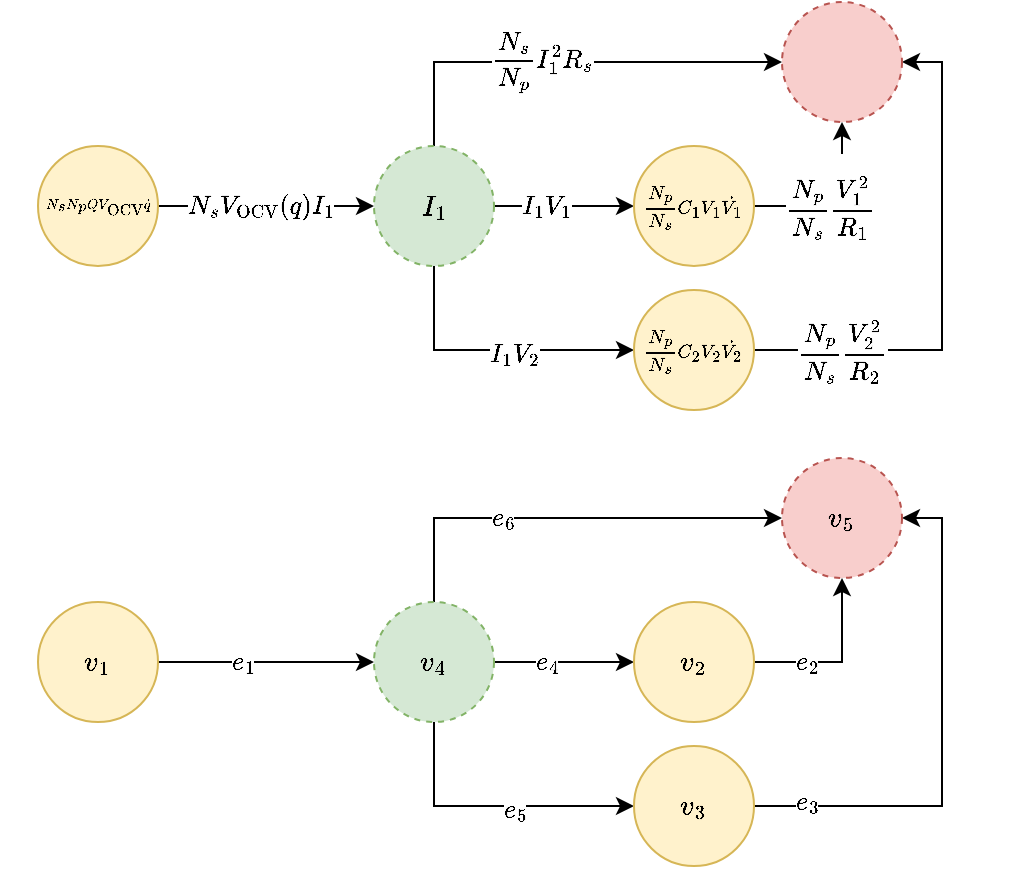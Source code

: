 <mxfile version="14.1.8" type="device"><diagram id="qkD1Uyv4oJS3TJNYdxAf" name="Page-1"><mxGraphModel dx="1038" dy="607" grid="1" gridSize="12" guides="1" tooltips="1" connect="1" arrows="1" fold="1" page="1" pageScale="1" pageWidth="850" pageHeight="1100" math="1" shadow="0"><root><mxCell id="0"/><mxCell id="1" parent="0"/><mxCell id="pF6RNVTO3l9M0UAf_P5S-3" style="edgeStyle=orthogonalEdgeStyle;rounded=0;orthogonalLoop=1;jettySize=auto;html=1;exitX=1;exitY=0.5;exitDx=0;exitDy=0;entryX=0;entryY=0.5;entryDx=0;entryDy=0;" parent="1" source="pF6RNVTO3l9M0UAf_P5S-1" target="pF6RNVTO3l9M0UAf_P5S-2" edge="1"><mxGeometry relative="1" as="geometry"/></mxCell><mxCell id="pF6RNVTO3l9M0UAf_P5S-4" value="$$N_sV_\text{OCV}(q)I_1$$" style="edgeLabel;html=1;align=center;verticalAlign=middle;resizable=0;points=[];" parent="pF6RNVTO3l9M0UAf_P5S-3" vertex="1" connectable="0"><mxGeometry x="-0.746" relative="1" as="geometry"><mxPoint x="37" as="offset"/></mxGeometry></mxCell><mxCell id="pF6RNVTO3l9M0UAf_P5S-1" value="$$N_sN_pQV_{\text{OCV}}\dot{q}$$" style="ellipse;whiteSpace=wrap;html=1;aspect=fixed;fillColor=#fff2cc;strokeColor=#d6b656;fontSize=6;" parent="1" vertex="1"><mxGeometry x="60" y="168" width="60" height="60" as="geometry"/></mxCell><mxCell id="pF6RNVTO3l9M0UAf_P5S-7" style="edgeStyle=orthogonalEdgeStyle;rounded=0;orthogonalLoop=1;jettySize=auto;html=1;exitX=1;exitY=0.5;exitDx=0;exitDy=0;entryX=0;entryY=0.5;entryDx=0;entryDy=0;" parent="1" source="pF6RNVTO3l9M0UAf_P5S-2" target="pF6RNVTO3l9M0UAf_P5S-5" edge="1"><mxGeometry relative="1" as="geometry"/></mxCell><mxCell id="pF6RNVTO3l9M0UAf_P5S-13" value="$$I_1V_1$$" style="edgeLabel;html=1;align=center;verticalAlign=middle;resizable=0;points=[];" parent="pF6RNVTO3l9M0UAf_P5S-7" vertex="1" connectable="0"><mxGeometry x="-0.262" relative="1" as="geometry"><mxPoint as="offset"/></mxGeometry></mxCell><mxCell id="pF6RNVTO3l9M0UAf_P5S-8" style="edgeStyle=orthogonalEdgeStyle;rounded=0;orthogonalLoop=1;jettySize=auto;html=1;exitX=0.5;exitY=1;exitDx=0;exitDy=0;entryX=0;entryY=0.5;entryDx=0;entryDy=0;" parent="1" source="pF6RNVTO3l9M0UAf_P5S-2" target="pF6RNVTO3l9M0UAf_P5S-6" edge="1"><mxGeometry relative="1" as="geometry"/></mxCell><mxCell id="pF6RNVTO3l9M0UAf_P5S-14" value="$$I_1V_2$$" style="edgeLabel;html=1;align=center;verticalAlign=middle;resizable=0;points=[];" parent="pF6RNVTO3l9M0UAf_P5S-8" vertex="1" connectable="0"><mxGeometry x="0.155" y="-2" relative="1" as="geometry"><mxPoint as="offset"/></mxGeometry></mxCell><mxCell id="pF6RNVTO3l9M0UAf_P5S-11" style="edgeStyle=orthogonalEdgeStyle;rounded=0;orthogonalLoop=1;jettySize=auto;html=1;exitX=0.5;exitY=0;exitDx=0;exitDy=0;entryX=0;entryY=0.5;entryDx=0;entryDy=0;" parent="1" source="pF6RNVTO3l9M0UAf_P5S-2" target="pF6RNVTO3l9M0UAf_P5S-10" edge="1"><mxGeometry relative="1" as="geometry"/></mxCell><mxCell id="pF6RNVTO3l9M0UAf_P5S-12" value="$$\frac{N_s}{N_p}I_1^2R_s$$" style="edgeLabel;html=1;align=center;verticalAlign=middle;resizable=0;points=[];" parent="pF6RNVTO3l9M0UAf_P5S-11" vertex="1" connectable="0"><mxGeometry x="-0.439" y="-15" relative="1" as="geometry"><mxPoint x="35" y="-15" as="offset"/></mxGeometry></mxCell><mxCell id="pF6RNVTO3l9M0UAf_P5S-2" value="$$I_1$$" style="ellipse;whiteSpace=wrap;html=1;aspect=fixed;fillColor=#d5e8d4;strokeColor=#82b366;dashed=1;" parent="1" vertex="1"><mxGeometry x="228" y="168" width="60" height="60" as="geometry"/></mxCell><mxCell id="pF6RNVTO3l9M0UAf_P5S-15" style="edgeStyle=orthogonalEdgeStyle;rounded=0;orthogonalLoop=1;jettySize=auto;html=1;exitX=1;exitY=0.5;exitDx=0;exitDy=0;entryX=0.5;entryY=1;entryDx=0;entryDy=0;" parent="1" source="pF6RNVTO3l9M0UAf_P5S-5" target="pF6RNVTO3l9M0UAf_P5S-10" edge="1"><mxGeometry relative="1" as="geometry"/></mxCell><mxCell id="pF6RNVTO3l9M0UAf_P5S-16" value="$$\frac{N_p}{N_s}\frac{V_1^2}{R_1}$$" style="edgeLabel;html=1;align=center;verticalAlign=middle;resizable=0;points=[];" parent="pF6RNVTO3l9M0UAf_P5S-15" vertex="1" connectable="0"><mxGeometry x="-0.147" y="1" relative="1" as="geometry"><mxPoint x="1" y="1" as="offset"/></mxGeometry></mxCell><mxCell id="pF6RNVTO3l9M0UAf_P5S-5" value="$$\frac{N_p}{N_s}C_1V_1\dot{V_1}$$" style="ellipse;whiteSpace=wrap;html=1;aspect=fixed;fillColor=#fff2cc;strokeColor=#d6b656;fontSize=8;" parent="1" vertex="1"><mxGeometry x="358" y="168" width="60" height="60" as="geometry"/></mxCell><mxCell id="pF6RNVTO3l9M0UAf_P5S-17" style="edgeStyle=orthogonalEdgeStyle;rounded=0;orthogonalLoop=1;jettySize=auto;html=1;exitX=1;exitY=0.5;exitDx=0;exitDy=0;entryX=1;entryY=0.5;entryDx=0;entryDy=0;" parent="1" source="pF6RNVTO3l9M0UAf_P5S-6" target="pF6RNVTO3l9M0UAf_P5S-10" edge="1"><mxGeometry relative="1" as="geometry"/></mxCell><mxCell id="pF6RNVTO3l9M0UAf_P5S-18" value="$$\frac{N_p}{N_s}\frac{V_2^2}{R_2}$$" style="edgeLabel;html=1;align=center;verticalAlign=middle;resizable=0;points=[];" parent="pF6RNVTO3l9M0UAf_P5S-17" vertex="1" connectable="0"><mxGeometry x="-0.8" y="2" relative="1" as="geometry"><mxPoint x="18" y="2" as="offset"/></mxGeometry></mxCell><mxCell id="pF6RNVTO3l9M0UAf_P5S-6" value="$$\frac{N_p}{N_s}C_2V_2\dot{V_2}$$" style="ellipse;whiteSpace=wrap;html=1;aspect=fixed;fillColor=#fff2cc;strokeColor=#d6b656;fontSize=8;" parent="1" vertex="1"><mxGeometry x="358" y="240" width="60" height="60" as="geometry"/></mxCell><mxCell id="pF6RNVTO3l9M0UAf_P5S-10" value="" style="ellipse;whiteSpace=wrap;html=1;aspect=fixed;dashed=1;fillColor=#f8cecc;strokeColor=#b85450;" parent="1" vertex="1"><mxGeometry x="432" y="96" width="60" height="60" as="geometry"/></mxCell><mxCell id="jb8R29E-0WTbLKNGENXM-1" style="edgeStyle=orthogonalEdgeStyle;rounded=0;orthogonalLoop=1;jettySize=auto;html=1;exitX=1;exitY=0.5;exitDx=0;exitDy=0;entryX=0;entryY=0.5;entryDx=0;entryDy=0;" parent="1" source="jb8R29E-0WTbLKNGENXM-3" target="jb8R29E-0WTbLKNGENXM-12" edge="1"><mxGeometry relative="1" as="geometry"/></mxCell><mxCell id="jb8R29E-0WTbLKNGENXM-2" value="$$e_1$$" style="edgeLabel;html=1;align=center;verticalAlign=middle;resizable=0;points=[];" parent="jb8R29E-0WTbLKNGENXM-1" vertex="1" connectable="0"><mxGeometry x="-0.746" relative="1" as="geometry"><mxPoint x="28.57" as="offset"/></mxGeometry></mxCell><mxCell id="jb8R29E-0WTbLKNGENXM-3" value="$$v_1$$" style="ellipse;whiteSpace=wrap;html=1;aspect=fixed;fillColor=#fff2cc;strokeColor=#d6b656;" parent="1" vertex="1"><mxGeometry x="60" y="396" width="60" height="60" as="geometry"/></mxCell><mxCell id="jb8R29E-0WTbLKNGENXM-4" style="edgeStyle=orthogonalEdgeStyle;rounded=0;orthogonalLoop=1;jettySize=auto;html=1;exitX=1;exitY=0.5;exitDx=0;exitDy=0;entryX=0;entryY=0.5;entryDx=0;entryDy=0;" parent="1" source="jb8R29E-0WTbLKNGENXM-12" target="jb8R29E-0WTbLKNGENXM-15" edge="1"><mxGeometry relative="1" as="geometry"/></mxCell><mxCell id="jb8R29E-0WTbLKNGENXM-5" value="$$e_4$$" style="edgeLabel;html=1;align=center;verticalAlign=middle;resizable=0;points=[];" parent="jb8R29E-0WTbLKNGENXM-4" vertex="1" connectable="0"><mxGeometry x="-0.262" relative="1" as="geometry"><mxPoint as="offset"/></mxGeometry></mxCell><mxCell id="jb8R29E-0WTbLKNGENXM-6" style="edgeStyle=orthogonalEdgeStyle;rounded=0;orthogonalLoop=1;jettySize=auto;html=1;exitX=0.5;exitY=1;exitDx=0;exitDy=0;entryX=0;entryY=0.5;entryDx=0;entryDy=0;" parent="1" source="jb8R29E-0WTbLKNGENXM-12" target="jb8R29E-0WTbLKNGENXM-18" edge="1"><mxGeometry relative="1" as="geometry"/></mxCell><mxCell id="jb8R29E-0WTbLKNGENXM-7" value="$$e_5$$" style="edgeLabel;html=1;align=center;verticalAlign=middle;resizable=0;points=[];" parent="jb8R29E-0WTbLKNGENXM-6" vertex="1" connectable="0"><mxGeometry x="0.155" y="-2" relative="1" as="geometry"><mxPoint as="offset"/></mxGeometry></mxCell><mxCell id="jb8R29E-0WTbLKNGENXM-8" style="edgeStyle=orthogonalEdgeStyle;rounded=0;orthogonalLoop=1;jettySize=auto;html=1;exitX=0.5;exitY=0;exitDx=0;exitDy=0;entryX=0;entryY=0.5;entryDx=0;entryDy=0;" parent="1" source="jb8R29E-0WTbLKNGENXM-12" target="jb8R29E-0WTbLKNGENXM-19" edge="1"><mxGeometry relative="1" as="geometry"/></mxCell><mxCell id="jb8R29E-0WTbLKNGENXM-9" value="$$e_6$$" style="edgeLabel;html=1;align=center;verticalAlign=middle;resizable=0;points=[];" parent="jb8R29E-0WTbLKNGENXM-8" vertex="1" connectable="0"><mxGeometry x="-0.439" y="-15" relative="1" as="geometry"><mxPoint x="15" y="-15" as="offset"/></mxGeometry></mxCell><mxCell id="jb8R29E-0WTbLKNGENXM-12" value="$$v_4$$" style="ellipse;whiteSpace=wrap;html=1;aspect=fixed;fillColor=#d5e8d4;strokeColor=#82b366;dashed=1;" parent="1" vertex="1"><mxGeometry x="228" y="396" width="60" height="60" as="geometry"/></mxCell><mxCell id="jb8R29E-0WTbLKNGENXM-13" style="edgeStyle=orthogonalEdgeStyle;rounded=0;orthogonalLoop=1;jettySize=auto;html=1;exitX=1;exitY=0.5;exitDx=0;exitDy=0;entryX=0.5;entryY=1;entryDx=0;entryDy=0;" parent="1" source="jb8R29E-0WTbLKNGENXM-15" target="jb8R29E-0WTbLKNGENXM-19" edge="1"><mxGeometry relative="1" as="geometry"/></mxCell><mxCell id="jb8R29E-0WTbLKNGENXM-14" value="$$e_2$$" style="edgeLabel;html=1;align=center;verticalAlign=middle;resizable=0;points=[];" parent="jb8R29E-0WTbLKNGENXM-13" vertex="1" connectable="0"><mxGeometry x="-0.147" y="1" relative="1" as="geometry"><mxPoint x="-10.67" y="1" as="offset"/></mxGeometry></mxCell><mxCell id="jb8R29E-0WTbLKNGENXM-15" value="$$v_2$$" style="ellipse;whiteSpace=wrap;html=1;aspect=fixed;fillColor=#fff2cc;strokeColor=#d6b656;" parent="1" vertex="1"><mxGeometry x="358" y="396" width="60" height="60" as="geometry"/></mxCell><mxCell id="jb8R29E-0WTbLKNGENXM-16" style="edgeStyle=orthogonalEdgeStyle;rounded=0;orthogonalLoop=1;jettySize=auto;html=1;exitX=1;exitY=0.5;exitDx=0;exitDy=0;entryX=1;entryY=0.5;entryDx=0;entryDy=0;" parent="1" source="jb8R29E-0WTbLKNGENXM-18" target="jb8R29E-0WTbLKNGENXM-19" edge="1"><mxGeometry relative="1" as="geometry"/></mxCell><mxCell id="jb8R29E-0WTbLKNGENXM-17" value="$$e_3$$" style="edgeLabel;html=1;align=center;verticalAlign=middle;resizable=0;points=[];" parent="jb8R29E-0WTbLKNGENXM-16" vertex="1" connectable="0"><mxGeometry x="-0.8" y="2" relative="1" as="geometry"><mxPoint as="offset"/></mxGeometry></mxCell><mxCell id="jb8R29E-0WTbLKNGENXM-18" value="$$v_3$$" style="ellipse;whiteSpace=wrap;html=1;aspect=fixed;fillColor=#fff2cc;strokeColor=#d6b656;" parent="1" vertex="1"><mxGeometry x="358" y="468" width="60" height="60" as="geometry"/></mxCell><mxCell id="jb8R29E-0WTbLKNGENXM-19" value="$$v_5$$" style="ellipse;whiteSpace=wrap;html=1;aspect=fixed;dashed=1;fillColor=#f8cecc;strokeColor=#b85450;" parent="1" vertex="1"><mxGeometry x="432" y="324" width="60" height="60" as="geometry"/></mxCell></root></mxGraphModel></diagram></mxfile>